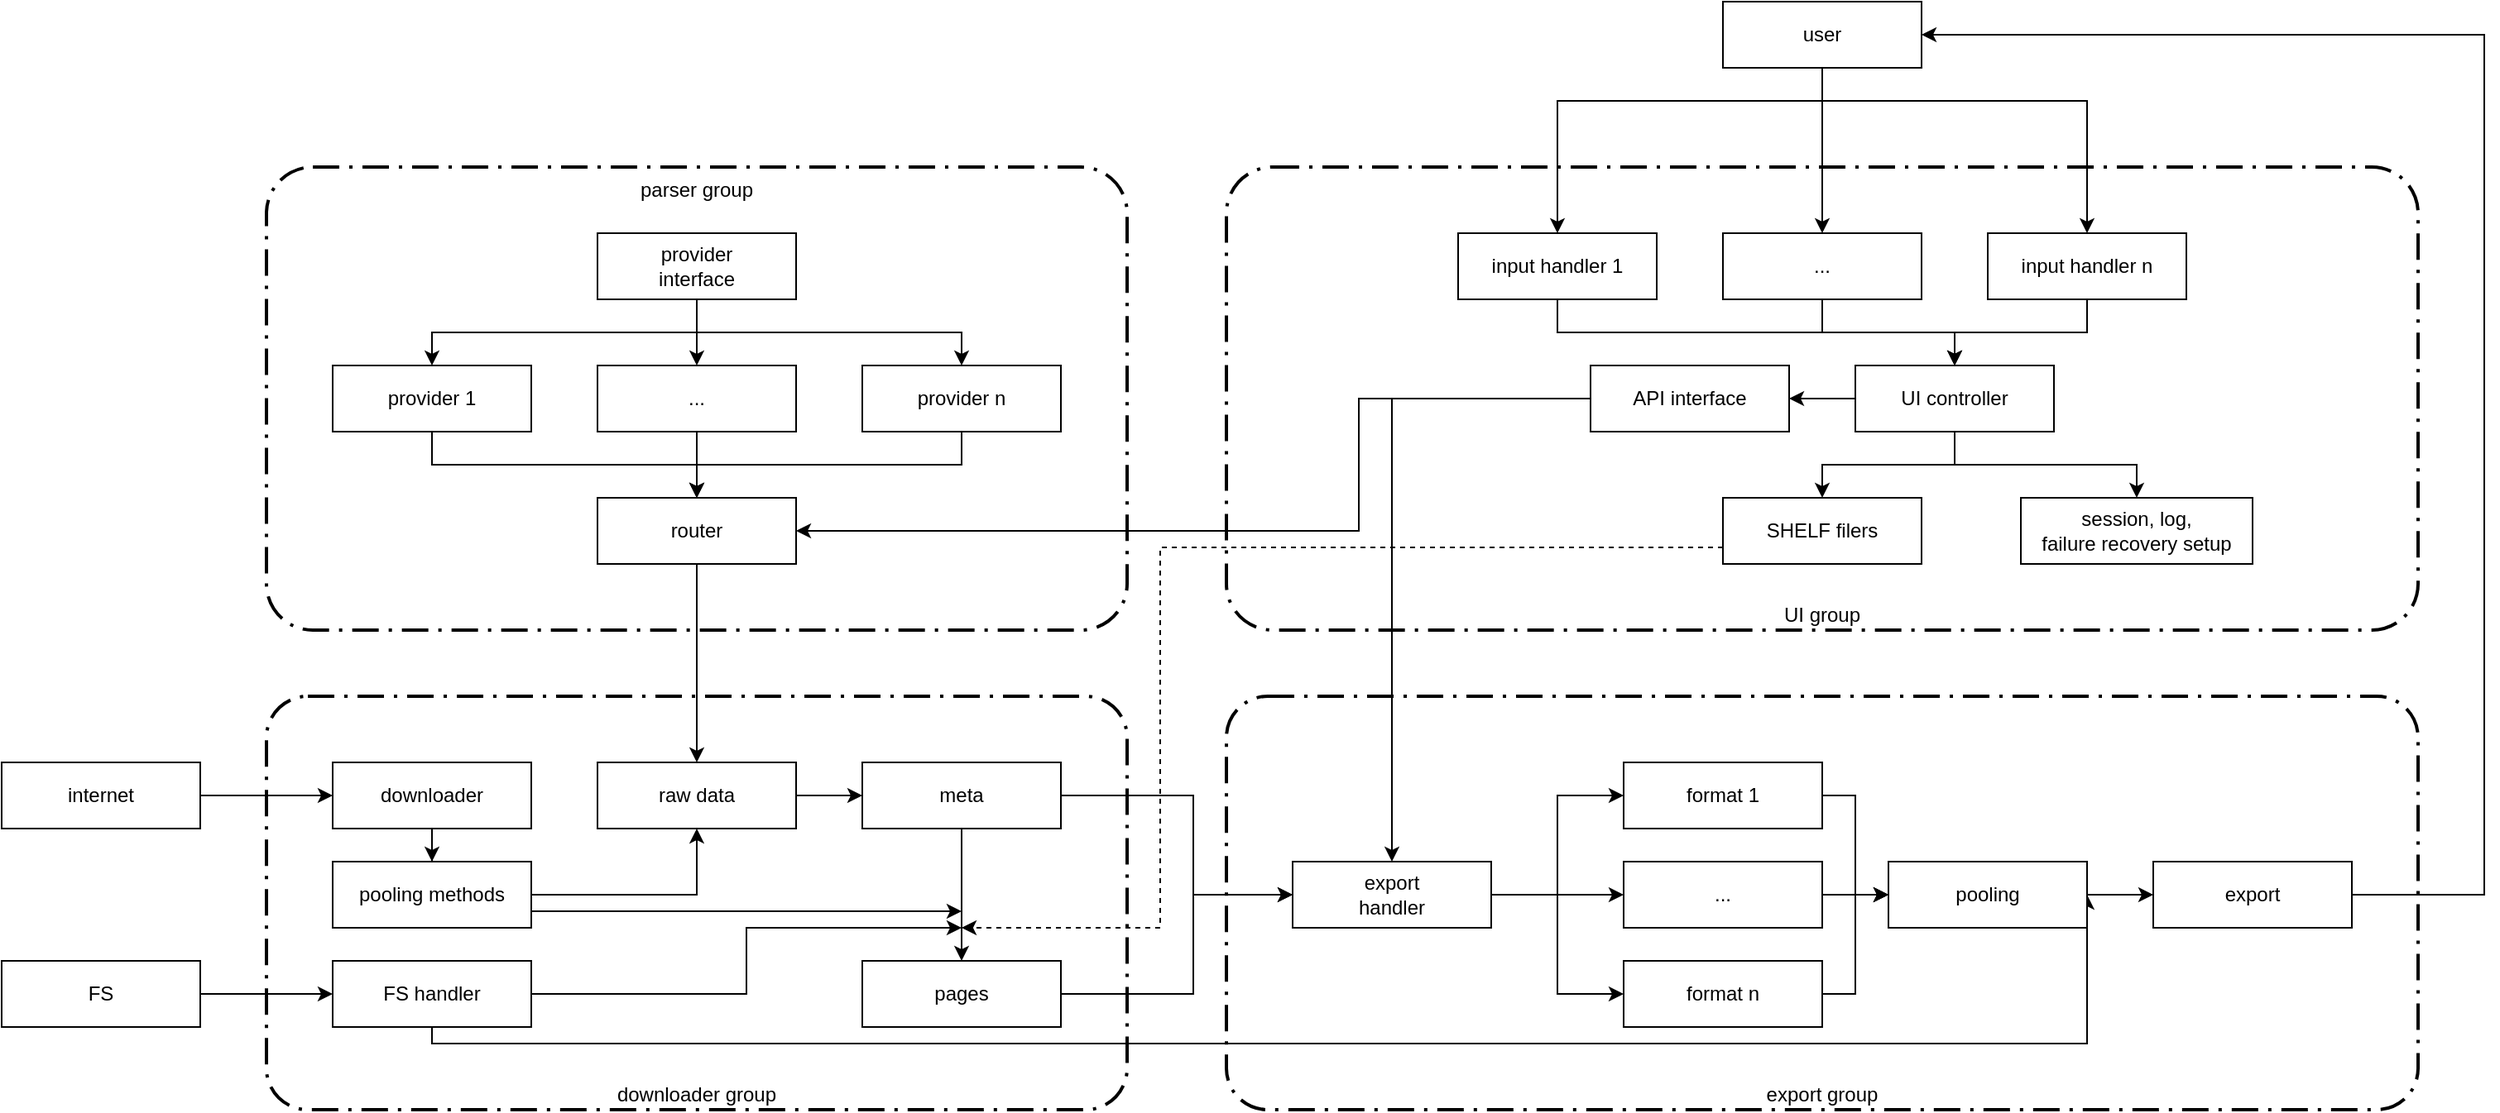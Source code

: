 <mxfile version="20.6.0" type="device"><diagram id="s35XrvyZ5vUmPWLkkMVm" name="Page-1"><mxGraphModel dx="2473" dy="927" grid="1" gridSize="10" guides="1" tooltips="1" connect="1" arrows="1" fold="1" page="0" pageScale="1" pageWidth="850" pageHeight="1100" math="0" shadow="0"><root><mxCell id="0"/><mxCell id="1" parent="0"/><mxCell id="timkHfnVBccr6LDGCJdq-73" value="UI group" style="points=[[0.25,0,0],[0.5,0,0],[0.75,0,0],[1,0.25,0],[1,0.5,0],[1,0.75,0],[0.75,1,0],[0.5,1,0],[0.25,1,0],[0,0.75,0],[0,0.5,0],[0,0.25,0]];rounded=1;arcSize=10;dashed=1;strokeColor=#000000;fillColor=none;gradientColor=none;dashPattern=8 3 1 3;strokeWidth=2;whiteSpace=wrap;verticalAlign=bottom;" vertex="1" parent="1"><mxGeometry x="180" y="160" width="720" height="280" as="geometry"/></mxCell><mxCell id="timkHfnVBccr6LDGCJdq-55" value="export group" style="points=[[0.25,0,0],[0.5,0,0],[0.75,0,0],[1,0.25,0],[1,0.5,0],[1,0.75,0],[0.75,1,0],[0.5,1,0],[0.25,1,0],[0,0.75,0],[0,0.5,0],[0,0.25,0]];rounded=1;arcSize=10;dashed=1;strokeColor=#000000;fillColor=none;gradientColor=none;dashPattern=8 3 1 3;strokeWidth=2;whiteSpace=wrap;verticalAlign=bottom;" vertex="1" parent="1"><mxGeometry x="180" y="480" width="720" height="250" as="geometry"/></mxCell><mxCell id="timkHfnVBccr6LDGCJdq-33" value="downloader group" style="points=[[0.25,0,0],[0.5,0,0],[0.75,0,0],[1,0.25,0],[1,0.5,0],[1,0.75,0],[0.75,1,0],[0.5,1,0],[0.25,1,0],[0,0.75,0],[0,0.5,0],[0,0.25,0]];rounded=1;arcSize=10;dashed=1;strokeColor=#000000;fillColor=none;gradientColor=none;dashPattern=8 3 1 3;strokeWidth=2;whiteSpace=wrap;verticalAlign=bottom;" vertex="1" parent="1"><mxGeometry x="-400" y="480" width="520" height="250" as="geometry"/></mxCell><mxCell id="timkHfnVBccr6LDGCJdq-10" value="parser group" style="points=[[0.25,0,0],[0.5,0,0],[0.75,0,0],[1,0.25,0],[1,0.5,0],[1,0.75,0],[0.75,1,0],[0.5,1,0],[0.25,1,0],[0,0.75,0],[0,0.5,0],[0,0.25,0]];rounded=1;arcSize=10;dashed=1;strokeColor=#000000;fillColor=none;gradientColor=none;dashPattern=8 3 1 3;strokeWidth=2;whiteSpace=wrap;verticalAlign=top;" vertex="1" parent="1"><mxGeometry x="-400" y="160" width="520" height="280" as="geometry"/></mxCell><mxCell id="timkHfnVBccr6LDGCJdq-5" style="edgeStyle=orthogonalEdgeStyle;rounded=0;orthogonalLoop=1;jettySize=auto;html=1;" edge="1" parent="1" source="timkHfnVBccr6LDGCJdq-1" target="timkHfnVBccr6LDGCJdq-2"><mxGeometry relative="1" as="geometry"><Array as="points"><mxPoint x="-140" y="260"/><mxPoint x="-300" y="260"/></Array></mxGeometry></mxCell><mxCell id="timkHfnVBccr6LDGCJdq-6" style="edgeStyle=orthogonalEdgeStyle;rounded=0;orthogonalLoop=1;jettySize=auto;html=1;entryX=0.5;entryY=0;entryDx=0;entryDy=0;" edge="1" parent="1" source="timkHfnVBccr6LDGCJdq-1" target="timkHfnVBccr6LDGCJdq-3"><mxGeometry relative="1" as="geometry"/></mxCell><mxCell id="timkHfnVBccr6LDGCJdq-7" style="edgeStyle=orthogonalEdgeStyle;rounded=0;orthogonalLoop=1;jettySize=auto;html=1;entryX=0.5;entryY=0;entryDx=0;entryDy=0;" edge="1" parent="1" source="timkHfnVBccr6LDGCJdq-1" target="timkHfnVBccr6LDGCJdq-4"><mxGeometry relative="1" as="geometry"><Array as="points"><mxPoint x="-140" y="260"/><mxPoint x="20" y="260"/></Array></mxGeometry></mxCell><mxCell id="timkHfnVBccr6LDGCJdq-1" value="provider&lt;br&gt;interface" style="rounded=0;whiteSpace=wrap;html=1;" vertex="1" parent="1"><mxGeometry x="-200" y="200" width="120" height="40" as="geometry"/></mxCell><mxCell id="timkHfnVBccr6LDGCJdq-11" style="edgeStyle=orthogonalEdgeStyle;rounded=0;orthogonalLoop=1;jettySize=auto;html=1;exitX=0.5;exitY=1;exitDx=0;exitDy=0;entryX=0.5;entryY=0;entryDx=0;entryDy=0;" edge="1" parent="1" source="timkHfnVBccr6LDGCJdq-2" target="timkHfnVBccr6LDGCJdq-9"><mxGeometry relative="1" as="geometry"/></mxCell><mxCell id="timkHfnVBccr6LDGCJdq-2" value="provider 1" style="rounded=0;whiteSpace=wrap;html=1;" vertex="1" parent="1"><mxGeometry x="-360" y="280" width="120" height="40" as="geometry"/></mxCell><mxCell id="timkHfnVBccr6LDGCJdq-12" style="edgeStyle=orthogonalEdgeStyle;rounded=0;orthogonalLoop=1;jettySize=auto;html=1;" edge="1" parent="1" source="timkHfnVBccr6LDGCJdq-3" target="timkHfnVBccr6LDGCJdq-9"><mxGeometry relative="1" as="geometry"/></mxCell><mxCell id="timkHfnVBccr6LDGCJdq-3" value="..." style="rounded=0;whiteSpace=wrap;html=1;" vertex="1" parent="1"><mxGeometry x="-200" y="280" width="120" height="40" as="geometry"/></mxCell><mxCell id="timkHfnVBccr6LDGCJdq-13" style="edgeStyle=orthogonalEdgeStyle;rounded=0;orthogonalLoop=1;jettySize=auto;html=1;" edge="1" parent="1" source="timkHfnVBccr6LDGCJdq-4" target="timkHfnVBccr6LDGCJdq-9"><mxGeometry relative="1" as="geometry"><Array as="points"><mxPoint x="20" y="340"/><mxPoint x="-140" y="340"/></Array></mxGeometry></mxCell><mxCell id="timkHfnVBccr6LDGCJdq-4" value="provider n" style="rounded=0;whiteSpace=wrap;html=1;" vertex="1" parent="1"><mxGeometry x="-40" y="280" width="120" height="40" as="geometry"/></mxCell><mxCell id="timkHfnVBccr6LDGCJdq-27" style="edgeStyle=orthogonalEdgeStyle;rounded=0;orthogonalLoop=1;jettySize=auto;html=1;" edge="1" parent="1" source="timkHfnVBccr6LDGCJdq-9" target="timkHfnVBccr6LDGCJdq-21"><mxGeometry relative="1" as="geometry"/></mxCell><mxCell id="timkHfnVBccr6LDGCJdq-9" value="router" style="rounded=0;whiteSpace=wrap;html=1;" vertex="1" parent="1"><mxGeometry x="-200" y="360" width="120" height="40" as="geometry"/></mxCell><mxCell id="timkHfnVBccr6LDGCJdq-14" value="&amp;nbsp;" style="text;whiteSpace=wrap;html=1;" vertex="1" parent="1"><mxGeometry x="190" y="280" width="40" height="40" as="geometry"/></mxCell><mxCell id="timkHfnVBccr6LDGCJdq-20" style="edgeStyle=orthogonalEdgeStyle;rounded=0;orthogonalLoop=1;jettySize=auto;html=1;" edge="1" parent="1" source="timkHfnVBccr6LDGCJdq-17" target="timkHfnVBccr6LDGCJdq-19"><mxGeometry relative="1" as="geometry"/></mxCell><mxCell id="timkHfnVBccr6LDGCJdq-17" value="downloader" style="rounded=0;whiteSpace=wrap;html=1;" vertex="1" parent="1"><mxGeometry x="-360" y="520" width="120" height="40" as="geometry"/></mxCell><mxCell id="timkHfnVBccr6LDGCJdq-54" style="edgeStyle=orthogonalEdgeStyle;rounded=0;orthogonalLoop=1;jettySize=auto;html=1;exitX=1;exitY=0.75;exitDx=0;exitDy=0;" edge="1" parent="1" source="timkHfnVBccr6LDGCJdq-18"><mxGeometry relative="1" as="geometry"><mxPoint x="700" y="600" as="targetPoint"/><Array as="points"><mxPoint x="-300" y="670"/><mxPoint x="-300" y="690"/><mxPoint x="700" y="690"/><mxPoint x="700" y="600"/></Array></mxGeometry></mxCell><mxCell id="timkHfnVBccr6LDGCJdq-18" value="FS handler" style="rounded=0;whiteSpace=wrap;html=1;" vertex="1" parent="1"><mxGeometry x="-360" y="640" width="120" height="40" as="geometry"/></mxCell><mxCell id="timkHfnVBccr6LDGCJdq-24" style="edgeStyle=orthogonalEdgeStyle;rounded=0;orthogonalLoop=1;jettySize=auto;html=1;" edge="1" parent="1" source="timkHfnVBccr6LDGCJdq-19" target="timkHfnVBccr6LDGCJdq-21"><mxGeometry relative="1" as="geometry"/></mxCell><mxCell id="timkHfnVBccr6LDGCJdq-19" value="pooling methods" style="rounded=0;whiteSpace=wrap;html=1;" vertex="1" parent="1"><mxGeometry x="-360" y="580" width="120" height="40" as="geometry"/></mxCell><mxCell id="timkHfnVBccr6LDGCJdq-29" style="edgeStyle=orthogonalEdgeStyle;rounded=0;orthogonalLoop=1;jettySize=auto;html=1;" edge="1" parent="1" source="timkHfnVBccr6LDGCJdq-21" target="timkHfnVBccr6LDGCJdq-23"><mxGeometry relative="1" as="geometry"/></mxCell><mxCell id="timkHfnVBccr6LDGCJdq-21" value="raw data" style="rounded=0;whiteSpace=wrap;html=1;" vertex="1" parent="1"><mxGeometry x="-200" y="520" width="120" height="40" as="geometry"/></mxCell><mxCell id="timkHfnVBccr6LDGCJdq-46" style="edgeStyle=orthogonalEdgeStyle;rounded=0;orthogonalLoop=1;jettySize=auto;html=1;entryX=0;entryY=0.5;entryDx=0;entryDy=0;" edge="1" parent="1" source="timkHfnVBccr6LDGCJdq-22" target="timkHfnVBccr6LDGCJdq-44"><mxGeometry relative="1" as="geometry"><Array as="points"><mxPoint x="160" y="660"/><mxPoint x="160" y="600"/></Array></mxGeometry></mxCell><mxCell id="timkHfnVBccr6LDGCJdq-22" value="pages" style="rounded=0;whiteSpace=wrap;html=1;" vertex="1" parent="1"><mxGeometry x="-40" y="640" width="120" height="40" as="geometry"/></mxCell><mxCell id="timkHfnVBccr6LDGCJdq-31" style="edgeStyle=orthogonalEdgeStyle;rounded=0;orthogonalLoop=1;jettySize=auto;html=1;" edge="1" parent="1" source="timkHfnVBccr6LDGCJdq-23" target="timkHfnVBccr6LDGCJdq-22"><mxGeometry relative="1" as="geometry"/></mxCell><mxCell id="timkHfnVBccr6LDGCJdq-45" style="edgeStyle=orthogonalEdgeStyle;rounded=0;orthogonalLoop=1;jettySize=auto;html=1;entryX=0;entryY=0.5;entryDx=0;entryDy=0;" edge="1" parent="1" source="timkHfnVBccr6LDGCJdq-23" target="timkHfnVBccr6LDGCJdq-44"><mxGeometry relative="1" as="geometry"><Array as="points"><mxPoint x="160" y="540"/><mxPoint x="160" y="600"/></Array></mxGeometry></mxCell><mxCell id="timkHfnVBccr6LDGCJdq-23" value="meta" style="rounded=0;whiteSpace=wrap;html=1;" vertex="1" parent="1"><mxGeometry x="-40" y="520" width="120" height="40" as="geometry"/></mxCell><mxCell id="timkHfnVBccr6LDGCJdq-38" value="" style="endArrow=classic;html=1;rounded=0;exitX=1;exitY=0.5;exitDx=0;exitDy=0;" edge="1" parent="1" source="timkHfnVBccr6LDGCJdq-18"><mxGeometry width="50" height="50" relative="1" as="geometry"><mxPoint x="50" y="510" as="sourcePoint"/><mxPoint x="20" y="620" as="targetPoint"/><Array as="points"><mxPoint x="-110" y="660"/><mxPoint x="-110" y="620"/></Array></mxGeometry></mxCell><mxCell id="timkHfnVBccr6LDGCJdq-40" value="" style="endArrow=classic;html=1;rounded=0;exitX=1;exitY=0.5;exitDx=0;exitDy=0;" edge="1" parent="1"><mxGeometry width="50" height="50" relative="1" as="geometry"><mxPoint x="-240" y="610" as="sourcePoint"/><mxPoint x="20" y="610" as="targetPoint"/><Array as="points"><mxPoint x="-110" y="610"/><mxPoint x="-40" y="610"/></Array></mxGeometry></mxCell><mxCell id="timkHfnVBccr6LDGCJdq-42" value="&amp;nbsp;" style="text;whiteSpace=wrap;html=1;" vertex="1" parent="1"><mxGeometry x="280" y="460" width="40" height="40" as="geometry"/></mxCell><mxCell id="timkHfnVBccr6LDGCJdq-43" value="&amp;nbsp;" style="text;whiteSpace=wrap;html=1;" vertex="1" parent="1"><mxGeometry x="300" y="440" width="40" height="40" as="geometry"/></mxCell><mxCell id="timkHfnVBccr6LDGCJdq-50" style="edgeStyle=orthogonalEdgeStyle;rounded=0;orthogonalLoop=1;jettySize=auto;html=1;entryX=0;entryY=0.5;entryDx=0;entryDy=0;" edge="1" parent="1" source="timkHfnVBccr6LDGCJdq-44" target="timkHfnVBccr6LDGCJdq-47"><mxGeometry relative="1" as="geometry"/></mxCell><mxCell id="timkHfnVBccr6LDGCJdq-51" style="edgeStyle=orthogonalEdgeStyle;rounded=0;orthogonalLoop=1;jettySize=auto;html=1;" edge="1" parent="1" source="timkHfnVBccr6LDGCJdq-44" target="timkHfnVBccr6LDGCJdq-49"><mxGeometry relative="1" as="geometry"/></mxCell><mxCell id="timkHfnVBccr6LDGCJdq-52" style="edgeStyle=orthogonalEdgeStyle;rounded=0;orthogonalLoop=1;jettySize=auto;html=1;entryX=0;entryY=0.5;entryDx=0;entryDy=0;" edge="1" parent="1" source="timkHfnVBccr6LDGCJdq-44" target="timkHfnVBccr6LDGCJdq-48"><mxGeometry relative="1" as="geometry"/></mxCell><mxCell id="timkHfnVBccr6LDGCJdq-44" value="export&lt;br&gt;handler" style="rounded=0;whiteSpace=wrap;html=1;" vertex="1" parent="1"><mxGeometry x="220" y="580" width="120" height="40" as="geometry"/></mxCell><mxCell id="timkHfnVBccr6LDGCJdq-57" style="edgeStyle=orthogonalEdgeStyle;rounded=0;orthogonalLoop=1;jettySize=auto;html=1;entryX=0;entryY=0.5;entryDx=0;entryDy=0;" edge="1" parent="1" source="timkHfnVBccr6LDGCJdq-47" target="timkHfnVBccr6LDGCJdq-56"><mxGeometry relative="1" as="geometry"/></mxCell><mxCell id="timkHfnVBccr6LDGCJdq-47" value="format 1" style="rounded=0;whiteSpace=wrap;html=1;" vertex="1" parent="1"><mxGeometry x="420" y="520" width="120" height="40" as="geometry"/></mxCell><mxCell id="timkHfnVBccr6LDGCJdq-61" style="edgeStyle=orthogonalEdgeStyle;rounded=0;orthogonalLoop=1;jettySize=auto;html=1;entryX=0;entryY=0.5;entryDx=0;entryDy=0;" edge="1" parent="1" source="timkHfnVBccr6LDGCJdq-48" target="timkHfnVBccr6LDGCJdq-56"><mxGeometry relative="1" as="geometry"/></mxCell><mxCell id="timkHfnVBccr6LDGCJdq-48" value="format n" style="rounded=0;whiteSpace=wrap;html=1;" vertex="1" parent="1"><mxGeometry x="420" y="640" width="120" height="40" as="geometry"/></mxCell><mxCell id="timkHfnVBccr6LDGCJdq-58" style="edgeStyle=orthogonalEdgeStyle;rounded=0;orthogonalLoop=1;jettySize=auto;html=1;" edge="1" parent="1" source="timkHfnVBccr6LDGCJdq-49" target="timkHfnVBccr6LDGCJdq-56"><mxGeometry relative="1" as="geometry"/></mxCell><mxCell id="timkHfnVBccr6LDGCJdq-49" value="..." style="rounded=0;whiteSpace=wrap;html=1;" vertex="1" parent="1"><mxGeometry x="420" y="580" width="120" height="40" as="geometry"/></mxCell><mxCell id="timkHfnVBccr6LDGCJdq-66" style="edgeStyle=orthogonalEdgeStyle;rounded=0;orthogonalLoop=1;jettySize=auto;html=1;" edge="1" parent="1" source="timkHfnVBccr6LDGCJdq-56" target="timkHfnVBccr6LDGCJdq-62"><mxGeometry relative="1" as="geometry"/></mxCell><mxCell id="timkHfnVBccr6LDGCJdq-56" value="pooling" style="rounded=0;whiteSpace=wrap;html=1;" vertex="1" parent="1"><mxGeometry x="580" y="580" width="120" height="40" as="geometry"/></mxCell><mxCell id="timkHfnVBccr6LDGCJdq-86" style="edgeStyle=orthogonalEdgeStyle;rounded=0;orthogonalLoop=1;jettySize=auto;html=1;entryX=1;entryY=0.5;entryDx=0;entryDy=0;" edge="1" parent="1" source="timkHfnVBccr6LDGCJdq-62" target="timkHfnVBccr6LDGCJdq-65"><mxGeometry relative="1" as="geometry"><Array as="points"><mxPoint x="940" y="600"/><mxPoint x="940" y="80"/></Array></mxGeometry></mxCell><mxCell id="timkHfnVBccr6LDGCJdq-62" value="export" style="rounded=0;whiteSpace=wrap;html=1;" vertex="1" parent="1"><mxGeometry x="740" y="580" width="120" height="40" as="geometry"/></mxCell><mxCell id="timkHfnVBccr6LDGCJdq-70" style="edgeStyle=orthogonalEdgeStyle;rounded=0;orthogonalLoop=1;jettySize=auto;html=1;" edge="1" parent="1" source="timkHfnVBccr6LDGCJdq-65" target="timkHfnVBccr6LDGCJdq-67"><mxGeometry relative="1" as="geometry"><Array as="points"><mxPoint x="540" y="120"/><mxPoint x="380" y="120"/></Array></mxGeometry></mxCell><mxCell id="timkHfnVBccr6LDGCJdq-71" style="edgeStyle=orthogonalEdgeStyle;rounded=0;orthogonalLoop=1;jettySize=auto;html=1;entryX=0.5;entryY=0;entryDx=0;entryDy=0;" edge="1" parent="1" source="timkHfnVBccr6LDGCJdq-65" target="timkHfnVBccr6LDGCJdq-68"><mxGeometry relative="1" as="geometry"/></mxCell><mxCell id="timkHfnVBccr6LDGCJdq-72" style="edgeStyle=orthogonalEdgeStyle;rounded=0;orthogonalLoop=1;jettySize=auto;html=1;" edge="1" parent="1" source="timkHfnVBccr6LDGCJdq-65" target="timkHfnVBccr6LDGCJdq-69"><mxGeometry relative="1" as="geometry"><Array as="points"><mxPoint x="540" y="120"/><mxPoint x="700" y="120"/></Array></mxGeometry></mxCell><mxCell id="timkHfnVBccr6LDGCJdq-65" value="user" style="rounded=0;whiteSpace=wrap;html=1;" vertex="1" parent="1"><mxGeometry x="480" y="60" width="120" height="40" as="geometry"/></mxCell><mxCell id="timkHfnVBccr6LDGCJdq-82" style="edgeStyle=orthogonalEdgeStyle;rounded=0;orthogonalLoop=1;jettySize=auto;html=1;entryX=0.5;entryY=0;entryDx=0;entryDy=0;" edge="1" parent="1" source="timkHfnVBccr6LDGCJdq-67" target="timkHfnVBccr6LDGCJdq-74"><mxGeometry relative="1" as="geometry"><Array as="points"><mxPoint x="380" y="260"/><mxPoint x="620" y="260"/></Array></mxGeometry></mxCell><mxCell id="timkHfnVBccr6LDGCJdq-67" value="input handler 1" style="rounded=0;whiteSpace=wrap;html=1;" vertex="1" parent="1"><mxGeometry x="320" y="200" width="120" height="40" as="geometry"/></mxCell><mxCell id="timkHfnVBccr6LDGCJdq-77" style="edgeStyle=orthogonalEdgeStyle;rounded=0;orthogonalLoop=1;jettySize=auto;html=1;" edge="1" parent="1" source="timkHfnVBccr6LDGCJdq-68" target="timkHfnVBccr6LDGCJdq-74"><mxGeometry relative="1" as="geometry"/></mxCell><mxCell id="timkHfnVBccr6LDGCJdq-68" value="..." style="rounded=0;whiteSpace=wrap;html=1;" vertex="1" parent="1"><mxGeometry x="480" y="200" width="120" height="40" as="geometry"/></mxCell><mxCell id="timkHfnVBccr6LDGCJdq-83" style="edgeStyle=orthogonalEdgeStyle;rounded=0;orthogonalLoop=1;jettySize=auto;html=1;" edge="1" parent="1" source="timkHfnVBccr6LDGCJdq-69" target="timkHfnVBccr6LDGCJdq-74"><mxGeometry relative="1" as="geometry"/></mxCell><mxCell id="timkHfnVBccr6LDGCJdq-69" value="input handler n" style="rounded=0;whiteSpace=wrap;html=1;" vertex="1" parent="1"><mxGeometry x="640" y="200" width="120" height="40" as="geometry"/></mxCell><mxCell id="timkHfnVBccr6LDGCJdq-79" style="edgeStyle=orthogonalEdgeStyle;rounded=0;orthogonalLoop=1;jettySize=auto;html=1;" edge="1" parent="1" source="timkHfnVBccr6LDGCJdq-74" target="timkHfnVBccr6LDGCJdq-75"><mxGeometry relative="1" as="geometry"/></mxCell><mxCell id="timkHfnVBccr6LDGCJdq-88" style="edgeStyle=orthogonalEdgeStyle;rounded=0;orthogonalLoop=1;jettySize=auto;html=1;" edge="1" parent="1" source="timkHfnVBccr6LDGCJdq-74" target="timkHfnVBccr6LDGCJdq-87"><mxGeometry relative="1" as="geometry"/></mxCell><mxCell id="timkHfnVBccr6LDGCJdq-92" style="edgeStyle=orthogonalEdgeStyle;rounded=0;orthogonalLoop=1;jettySize=auto;html=1;strokeColor=#000000;" edge="1" parent="1" source="timkHfnVBccr6LDGCJdq-74" target="timkHfnVBccr6LDGCJdq-91"><mxGeometry relative="1" as="geometry"/></mxCell><mxCell id="timkHfnVBccr6LDGCJdq-74" value="UI controller" style="rounded=0;whiteSpace=wrap;html=1;" vertex="1" parent="1"><mxGeometry x="560" y="280" width="120" height="40" as="geometry"/></mxCell><mxCell id="timkHfnVBccr6LDGCJdq-84" style="edgeStyle=orthogonalEdgeStyle;rounded=0;orthogonalLoop=1;jettySize=auto;html=1;entryX=1;entryY=0.5;entryDx=0;entryDy=0;" edge="1" parent="1" source="timkHfnVBccr6LDGCJdq-75" target="timkHfnVBccr6LDGCJdq-9"><mxGeometry relative="1" as="geometry"><Array as="points"><mxPoint x="260" y="300"/><mxPoint x="260" y="380"/></Array></mxGeometry></mxCell><mxCell id="timkHfnVBccr6LDGCJdq-85" style="edgeStyle=orthogonalEdgeStyle;rounded=0;orthogonalLoop=1;jettySize=auto;html=1;" edge="1" parent="1" source="timkHfnVBccr6LDGCJdq-75" target="timkHfnVBccr6LDGCJdq-44"><mxGeometry relative="1" as="geometry"><Array as="points"><mxPoint x="280" y="300"/></Array></mxGeometry></mxCell><mxCell id="timkHfnVBccr6LDGCJdq-75" value="API interface" style="rounded=0;whiteSpace=wrap;html=1;" vertex="1" parent="1"><mxGeometry x="400" y="280" width="120" height="40" as="geometry"/></mxCell><mxCell id="timkHfnVBccr6LDGCJdq-90" style="edgeStyle=orthogonalEdgeStyle;rounded=0;orthogonalLoop=1;jettySize=auto;html=1;dashed=1;" edge="1" parent="1" source="timkHfnVBccr6LDGCJdq-87"><mxGeometry relative="1" as="geometry"><mxPoint x="20" y="620" as="targetPoint"/><Array as="points"><mxPoint x="140" y="390"/><mxPoint x="140" y="620"/></Array></mxGeometry></mxCell><mxCell id="timkHfnVBccr6LDGCJdq-87" value="SHELF filers" style="rounded=0;whiteSpace=wrap;html=1;" vertex="1" parent="1"><mxGeometry x="480" y="360" width="120" height="40" as="geometry"/></mxCell><mxCell id="timkHfnVBccr6LDGCJdq-91" value="session, log,&lt;br&gt;failure recovery setup" style="rounded=0;whiteSpace=wrap;html=1;" vertex="1" parent="1"><mxGeometry x="660" y="360" width="140" height="40" as="geometry"/></mxCell><mxCell id="timkHfnVBccr6LDGCJdq-94" style="edgeStyle=orthogonalEdgeStyle;rounded=0;orthogonalLoop=1;jettySize=auto;html=1;strokeColor=#000000;" edge="1" parent="1" source="timkHfnVBccr6LDGCJdq-93" target="timkHfnVBccr6LDGCJdq-17"><mxGeometry relative="1" as="geometry"/></mxCell><mxCell id="timkHfnVBccr6LDGCJdq-93" value="internet" style="rounded=0;whiteSpace=wrap;html=1;" vertex="1" parent="1"><mxGeometry x="-560" y="520" width="120" height="40" as="geometry"/></mxCell><mxCell id="timkHfnVBccr6LDGCJdq-96" style="edgeStyle=orthogonalEdgeStyle;rounded=0;orthogonalLoop=1;jettySize=auto;html=1;strokeColor=#000000;" edge="1" parent="1" source="timkHfnVBccr6LDGCJdq-95" target="timkHfnVBccr6LDGCJdq-18"><mxGeometry relative="1" as="geometry"/></mxCell><mxCell id="timkHfnVBccr6LDGCJdq-95" value="FS" style="rounded=0;whiteSpace=wrap;html=1;" vertex="1" parent="1"><mxGeometry x="-560" y="640" width="120" height="40" as="geometry"/></mxCell></root></mxGraphModel></diagram></mxfile>